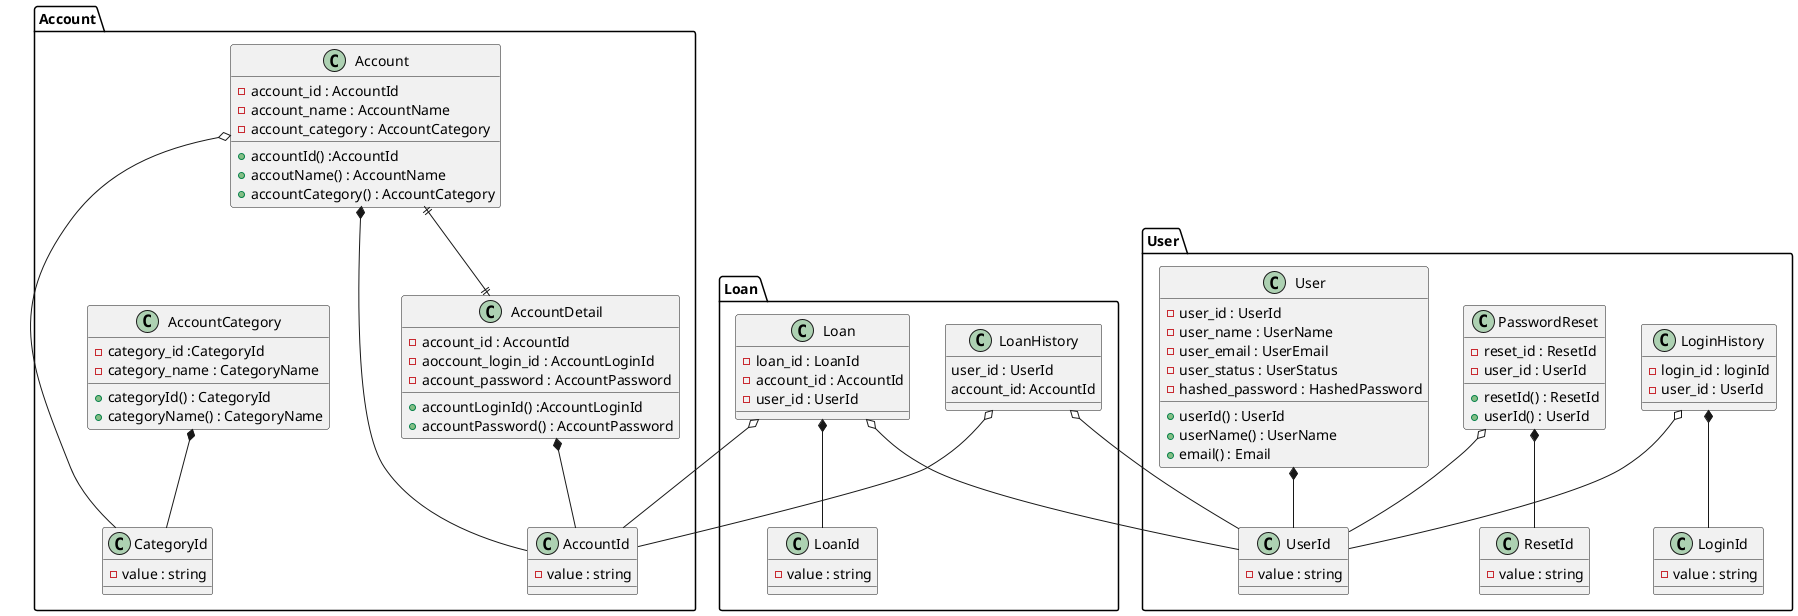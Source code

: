 @startuml Accout manager class diagram
package Account {
    class Account {
        - account_id : AccountId
        - account_name : AccountName
        - account_category : AccountCategory
        + accountId() :AccountId
        + accoutName() : AccountName
        + accountCategory() : AccountCategory
    }

    class AccountId {
        - value : string
    }

    class AccountDetail {
        - account_id : AccountId
        - aoccount_login_id : AccountLoginId
        - account_password : AccountPassword
        + accountLoginId() :AccountLoginId
        + accountPassword() : AccountPassword
    }

    Account ||--||AccountDetail

    Account *-- AccountId
    AccountDetail *-- AccountId

    class AccountCategory {
        - category_id :CategoryId
        - category_name : CategoryName
        + categoryId() : CategoryId
        + categoryName() : CategoryName
    }

    class CategoryId {
        - value : string
    }
    
    AccountCategory *-- CategoryId
    Account o-d-- CategoryId
}

package User {
    class User {
        - user_id : UserId
        - user_name : UserName
        - user_email : UserEmail
        - user_status : UserStatus
        - hashed_password : HashedPassword
        + userId() : UserId
        + userName() : UserName
        + email() : Email
    }

    class UserId {
        - value : string
    }

    User *-- UserId

    class LoginHistory {
        - login_id : loginId
        - user_id : UserId
    }

    class LoginId {
        - value : string
    }

    LoginHistory *-- LoginId
    LoginHistory o-- UserId

    class PasswordReset {
        - reset_id : ResetId
        - user_id : UserId
        + resetId() : ResetId
        + userId() : UserId
    }

    class ResetId {
        - value : string
    }

    PasswordReset *-- ResetId
    PasswordReset o-- UserId
}

package Loan {
    class Loan {
        - loan_id : LoanId
        - account_id : AccountId
        - user_id : UserId
    }

    class LoanId {
        - value : string
    }

    class LoanHistory {
        user_id : UserId
        account_id: AccountId
    }

    LoanHistory o-- UserId
    LoanHistory o-- AccountId

    Loan *-- LoanId
    Loan o-- UserId
    Loan o-- AccountId
}
@enduml